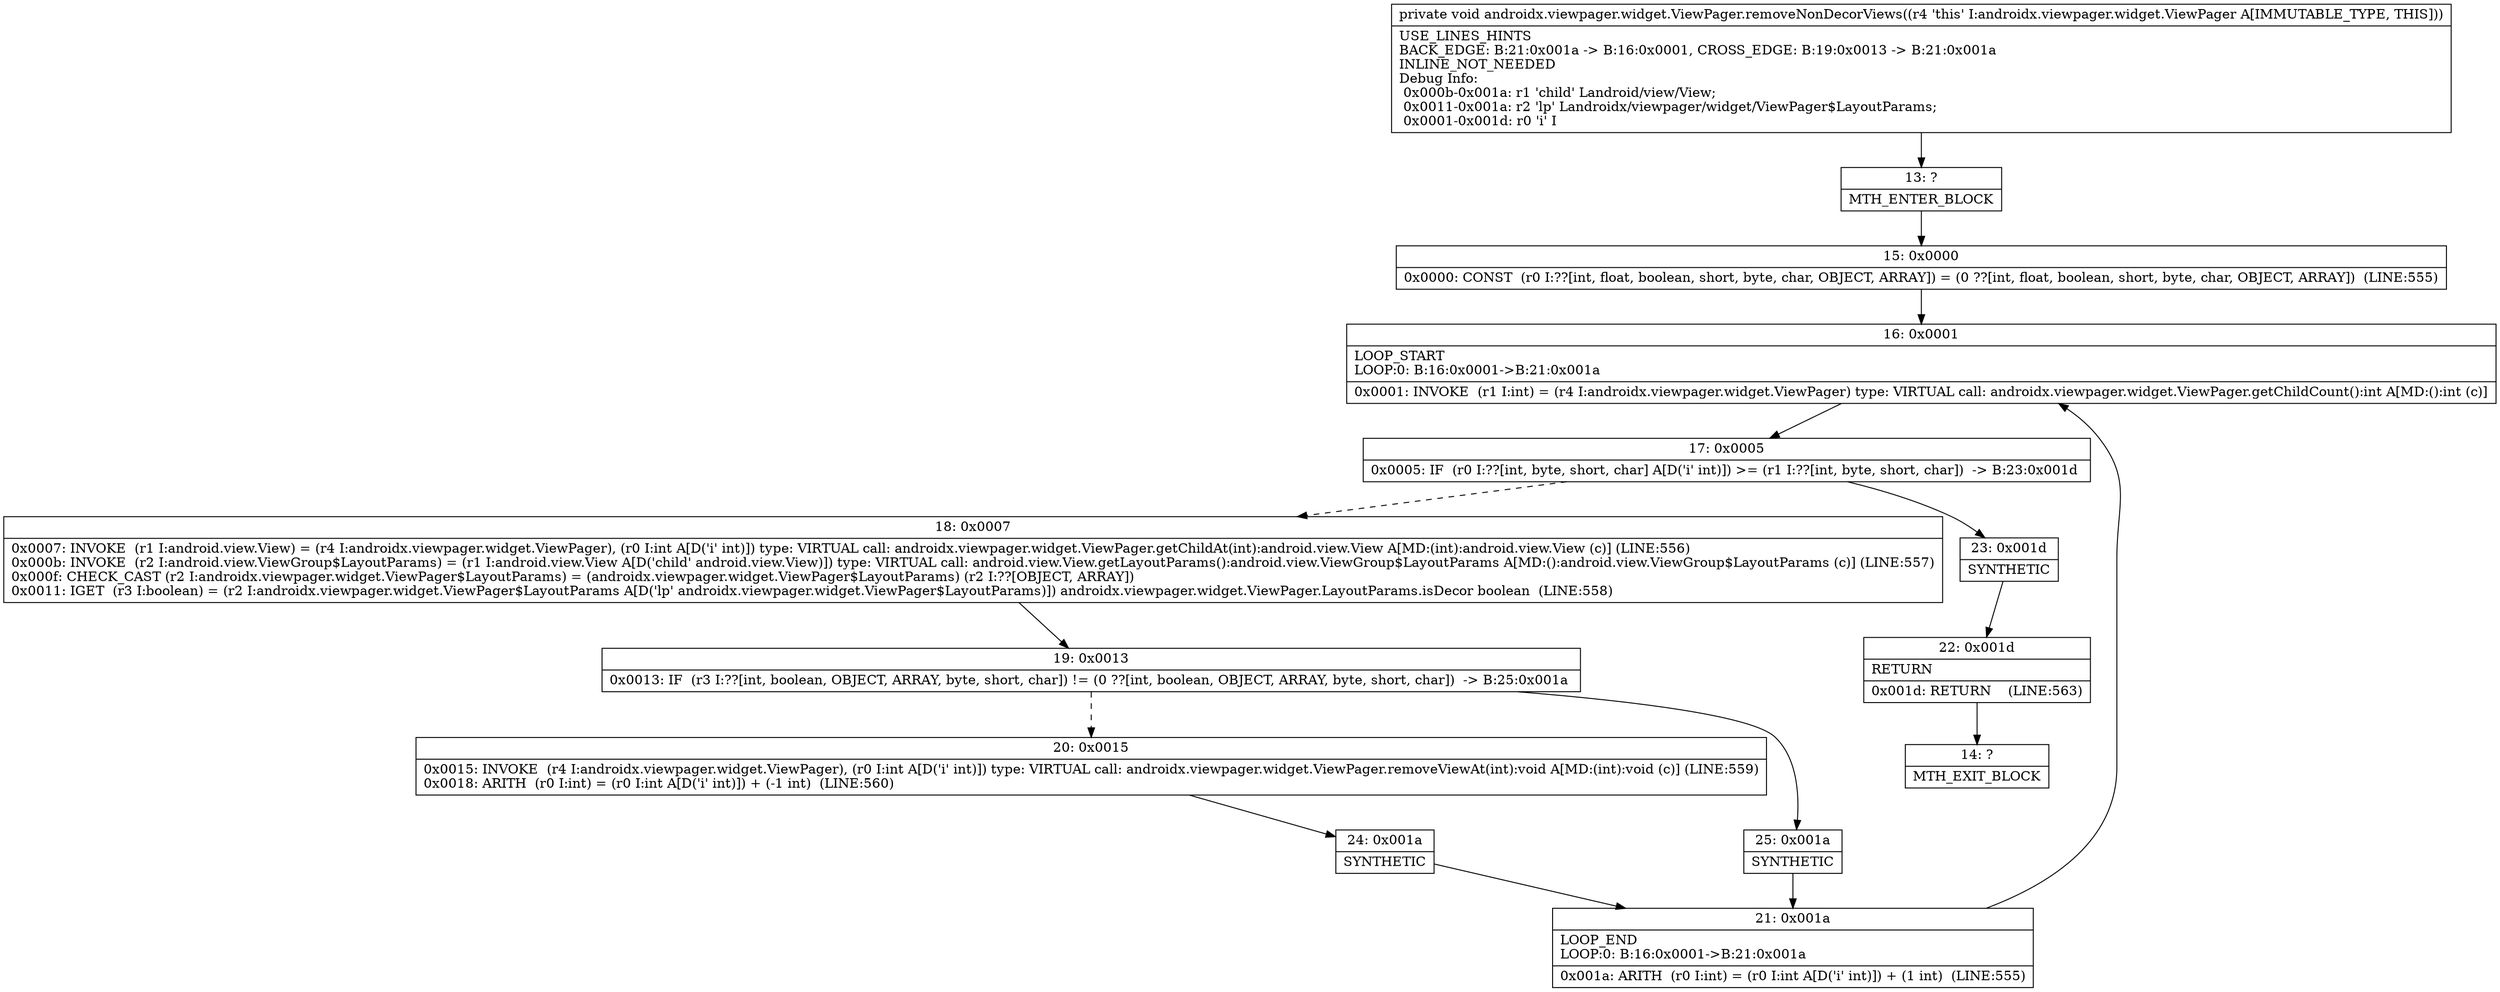 digraph "CFG forandroidx.viewpager.widget.ViewPager.removeNonDecorViews()V" {
Node_13 [shape=record,label="{13\:\ ?|MTH_ENTER_BLOCK\l}"];
Node_15 [shape=record,label="{15\:\ 0x0000|0x0000: CONST  (r0 I:??[int, float, boolean, short, byte, char, OBJECT, ARRAY]) = (0 ??[int, float, boolean, short, byte, char, OBJECT, ARRAY])  (LINE:555)\l}"];
Node_16 [shape=record,label="{16\:\ 0x0001|LOOP_START\lLOOP:0: B:16:0x0001\-\>B:21:0x001a\l|0x0001: INVOKE  (r1 I:int) = (r4 I:androidx.viewpager.widget.ViewPager) type: VIRTUAL call: androidx.viewpager.widget.ViewPager.getChildCount():int A[MD:():int (c)]\l}"];
Node_17 [shape=record,label="{17\:\ 0x0005|0x0005: IF  (r0 I:??[int, byte, short, char] A[D('i' int)]) \>= (r1 I:??[int, byte, short, char])  \-\> B:23:0x001d \l}"];
Node_18 [shape=record,label="{18\:\ 0x0007|0x0007: INVOKE  (r1 I:android.view.View) = (r4 I:androidx.viewpager.widget.ViewPager), (r0 I:int A[D('i' int)]) type: VIRTUAL call: androidx.viewpager.widget.ViewPager.getChildAt(int):android.view.View A[MD:(int):android.view.View (c)] (LINE:556)\l0x000b: INVOKE  (r2 I:android.view.ViewGroup$LayoutParams) = (r1 I:android.view.View A[D('child' android.view.View)]) type: VIRTUAL call: android.view.View.getLayoutParams():android.view.ViewGroup$LayoutParams A[MD:():android.view.ViewGroup$LayoutParams (c)] (LINE:557)\l0x000f: CHECK_CAST (r2 I:androidx.viewpager.widget.ViewPager$LayoutParams) = (androidx.viewpager.widget.ViewPager$LayoutParams) (r2 I:??[OBJECT, ARRAY]) \l0x0011: IGET  (r3 I:boolean) = (r2 I:androidx.viewpager.widget.ViewPager$LayoutParams A[D('lp' androidx.viewpager.widget.ViewPager$LayoutParams)]) androidx.viewpager.widget.ViewPager.LayoutParams.isDecor boolean  (LINE:558)\l}"];
Node_19 [shape=record,label="{19\:\ 0x0013|0x0013: IF  (r3 I:??[int, boolean, OBJECT, ARRAY, byte, short, char]) != (0 ??[int, boolean, OBJECT, ARRAY, byte, short, char])  \-\> B:25:0x001a \l}"];
Node_20 [shape=record,label="{20\:\ 0x0015|0x0015: INVOKE  (r4 I:androidx.viewpager.widget.ViewPager), (r0 I:int A[D('i' int)]) type: VIRTUAL call: androidx.viewpager.widget.ViewPager.removeViewAt(int):void A[MD:(int):void (c)] (LINE:559)\l0x0018: ARITH  (r0 I:int) = (r0 I:int A[D('i' int)]) + (\-1 int)  (LINE:560)\l}"];
Node_24 [shape=record,label="{24\:\ 0x001a|SYNTHETIC\l}"];
Node_21 [shape=record,label="{21\:\ 0x001a|LOOP_END\lLOOP:0: B:16:0x0001\-\>B:21:0x001a\l|0x001a: ARITH  (r0 I:int) = (r0 I:int A[D('i' int)]) + (1 int)  (LINE:555)\l}"];
Node_25 [shape=record,label="{25\:\ 0x001a|SYNTHETIC\l}"];
Node_23 [shape=record,label="{23\:\ 0x001d|SYNTHETIC\l}"];
Node_22 [shape=record,label="{22\:\ 0x001d|RETURN\l|0x001d: RETURN    (LINE:563)\l}"];
Node_14 [shape=record,label="{14\:\ ?|MTH_EXIT_BLOCK\l}"];
MethodNode[shape=record,label="{private void androidx.viewpager.widget.ViewPager.removeNonDecorViews((r4 'this' I:androidx.viewpager.widget.ViewPager A[IMMUTABLE_TYPE, THIS]))  | USE_LINES_HINTS\lBACK_EDGE: B:21:0x001a \-\> B:16:0x0001, CROSS_EDGE: B:19:0x0013 \-\> B:21:0x001a\lINLINE_NOT_NEEDED\lDebug Info:\l  0x000b\-0x001a: r1 'child' Landroid\/view\/View;\l  0x0011\-0x001a: r2 'lp' Landroidx\/viewpager\/widget\/ViewPager$LayoutParams;\l  0x0001\-0x001d: r0 'i' I\l}"];
MethodNode -> Node_13;Node_13 -> Node_15;
Node_15 -> Node_16;
Node_16 -> Node_17;
Node_17 -> Node_18[style=dashed];
Node_17 -> Node_23;
Node_18 -> Node_19;
Node_19 -> Node_20[style=dashed];
Node_19 -> Node_25;
Node_20 -> Node_24;
Node_24 -> Node_21;
Node_21 -> Node_16;
Node_25 -> Node_21;
Node_23 -> Node_22;
Node_22 -> Node_14;
}


